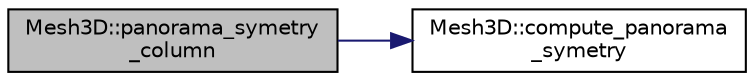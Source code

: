 digraph "Mesh3D::panorama_symetry_column"
{
 // LATEX_PDF_SIZE
  edge [fontname="Helvetica",fontsize="10",labelfontname="Helvetica",labelfontsize="10"];
  node [fontname="Helvetica",fontsize="10",shape=record];
  rankdir="LR";
  Node1 [label="Mesh3D::panorama_symetry\l_column",height=0.2,width=0.4,color="black", fillcolor="grey75", style="filled", fontcolor="black",tooltip="Return w column where symmetry value of PANORAMA representation is maximun."];
  Node1 -> Node2 [color="midnightblue",fontsize="10",style="solid",fontname="Helvetica"];
  Node2 [label="Mesh3D::compute_panorama\l_symetry",height=0.2,width=0.4,color="black", fillcolor="white", style="filled",URL="$classMesh3D.html#af0f98a56d1011b6b05d6a80de0bff1d0",tooltip="Computes symmetry values for every comlumn w of PANORAMA representation."];
}
